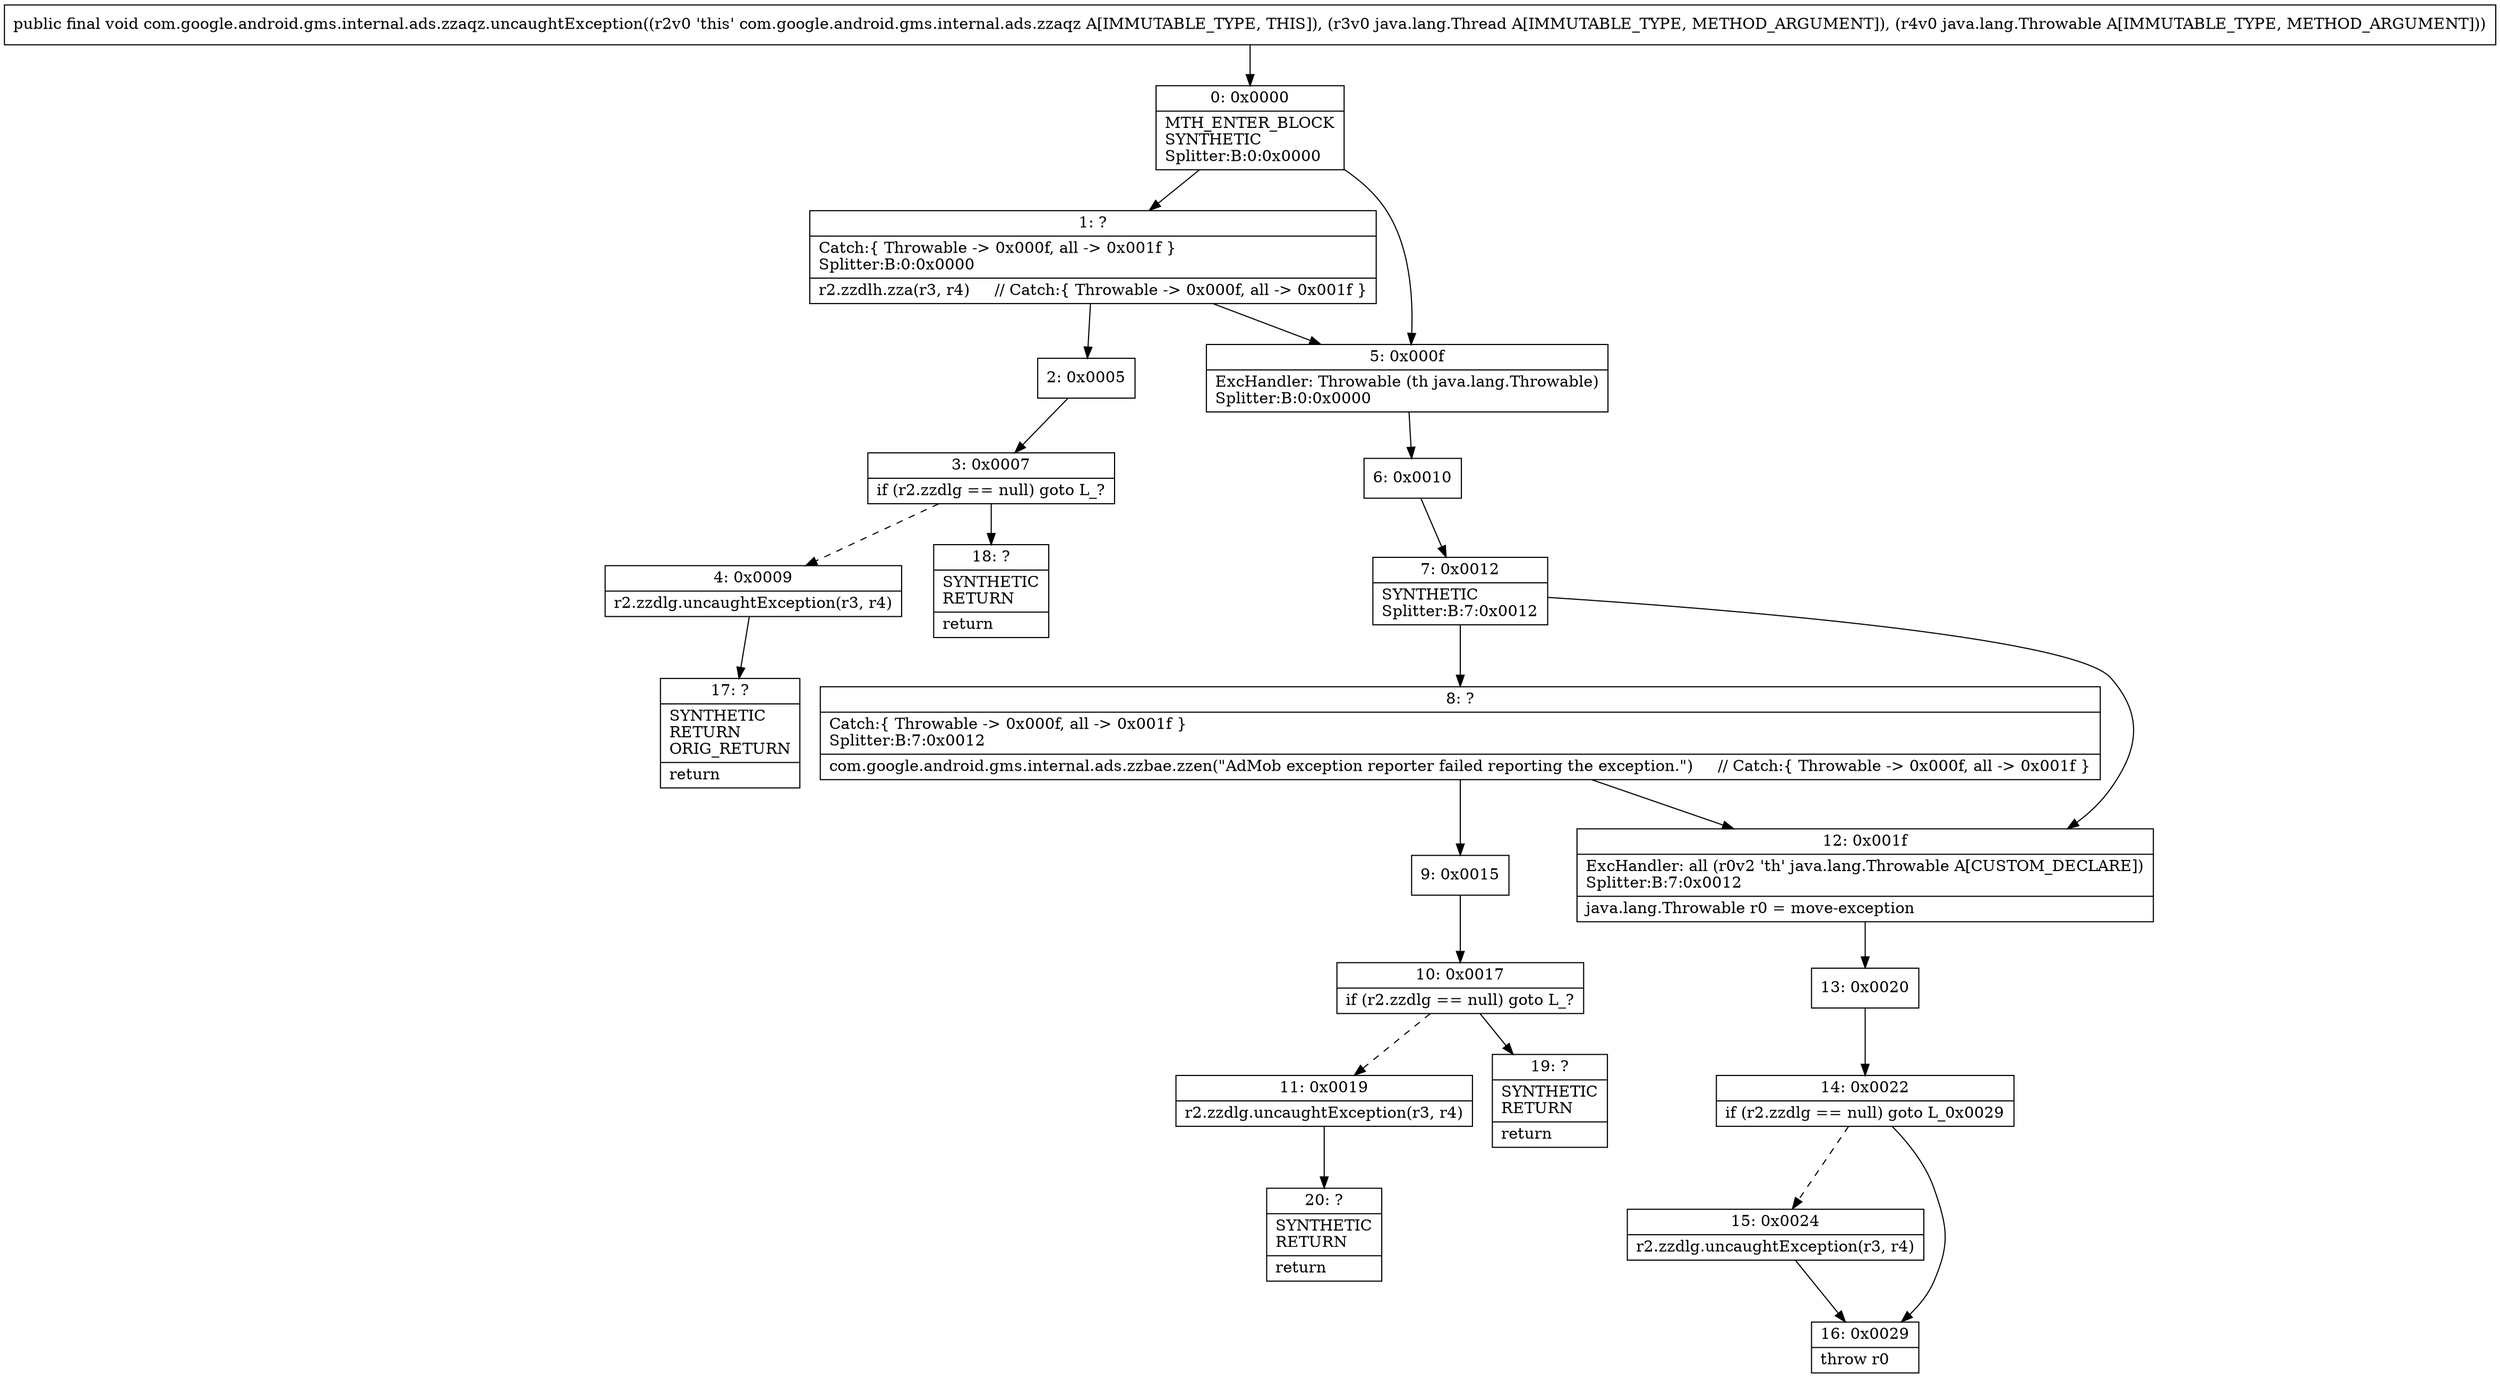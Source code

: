 digraph "CFG forcom.google.android.gms.internal.ads.zzaqz.uncaughtException(Ljava\/lang\/Thread;Ljava\/lang\/Throwable;)V" {
Node_0 [shape=record,label="{0\:\ 0x0000|MTH_ENTER_BLOCK\lSYNTHETIC\lSplitter:B:0:0x0000\l}"];
Node_1 [shape=record,label="{1\:\ ?|Catch:\{ Throwable \-\> 0x000f, all \-\> 0x001f \}\lSplitter:B:0:0x0000\l|r2.zzdlh.zza(r3, r4)     \/\/ Catch:\{ Throwable \-\> 0x000f, all \-\> 0x001f \}\l}"];
Node_2 [shape=record,label="{2\:\ 0x0005}"];
Node_3 [shape=record,label="{3\:\ 0x0007|if (r2.zzdlg == null) goto L_?\l}"];
Node_4 [shape=record,label="{4\:\ 0x0009|r2.zzdlg.uncaughtException(r3, r4)\l}"];
Node_5 [shape=record,label="{5\:\ 0x000f|ExcHandler: Throwable (th java.lang.Throwable)\lSplitter:B:0:0x0000\l}"];
Node_6 [shape=record,label="{6\:\ 0x0010}"];
Node_7 [shape=record,label="{7\:\ 0x0012|SYNTHETIC\lSplitter:B:7:0x0012\l}"];
Node_8 [shape=record,label="{8\:\ ?|Catch:\{ Throwable \-\> 0x000f, all \-\> 0x001f \}\lSplitter:B:7:0x0012\l|com.google.android.gms.internal.ads.zzbae.zzen(\"AdMob exception reporter failed reporting the exception.\")     \/\/ Catch:\{ Throwable \-\> 0x000f, all \-\> 0x001f \}\l}"];
Node_9 [shape=record,label="{9\:\ 0x0015}"];
Node_10 [shape=record,label="{10\:\ 0x0017|if (r2.zzdlg == null) goto L_?\l}"];
Node_11 [shape=record,label="{11\:\ 0x0019|r2.zzdlg.uncaughtException(r3, r4)\l}"];
Node_12 [shape=record,label="{12\:\ 0x001f|ExcHandler: all (r0v2 'th' java.lang.Throwable A[CUSTOM_DECLARE])\lSplitter:B:7:0x0012\l|java.lang.Throwable r0 = move\-exception\l}"];
Node_13 [shape=record,label="{13\:\ 0x0020}"];
Node_14 [shape=record,label="{14\:\ 0x0022|if (r2.zzdlg == null) goto L_0x0029\l}"];
Node_15 [shape=record,label="{15\:\ 0x0024|r2.zzdlg.uncaughtException(r3, r4)\l}"];
Node_16 [shape=record,label="{16\:\ 0x0029|throw r0\l}"];
Node_17 [shape=record,label="{17\:\ ?|SYNTHETIC\lRETURN\lORIG_RETURN\l|return\l}"];
Node_18 [shape=record,label="{18\:\ ?|SYNTHETIC\lRETURN\l|return\l}"];
Node_19 [shape=record,label="{19\:\ ?|SYNTHETIC\lRETURN\l|return\l}"];
Node_20 [shape=record,label="{20\:\ ?|SYNTHETIC\lRETURN\l|return\l}"];
MethodNode[shape=record,label="{public final void com.google.android.gms.internal.ads.zzaqz.uncaughtException((r2v0 'this' com.google.android.gms.internal.ads.zzaqz A[IMMUTABLE_TYPE, THIS]), (r3v0 java.lang.Thread A[IMMUTABLE_TYPE, METHOD_ARGUMENT]), (r4v0 java.lang.Throwable A[IMMUTABLE_TYPE, METHOD_ARGUMENT])) }"];
MethodNode -> Node_0;
Node_0 -> Node_1;
Node_0 -> Node_5;
Node_1 -> Node_2;
Node_1 -> Node_5;
Node_2 -> Node_3;
Node_3 -> Node_4[style=dashed];
Node_3 -> Node_18;
Node_4 -> Node_17;
Node_5 -> Node_6;
Node_6 -> Node_7;
Node_7 -> Node_8;
Node_7 -> Node_12;
Node_8 -> Node_9;
Node_8 -> Node_12;
Node_9 -> Node_10;
Node_10 -> Node_11[style=dashed];
Node_10 -> Node_19;
Node_11 -> Node_20;
Node_12 -> Node_13;
Node_13 -> Node_14;
Node_14 -> Node_15[style=dashed];
Node_14 -> Node_16;
Node_15 -> Node_16;
}

